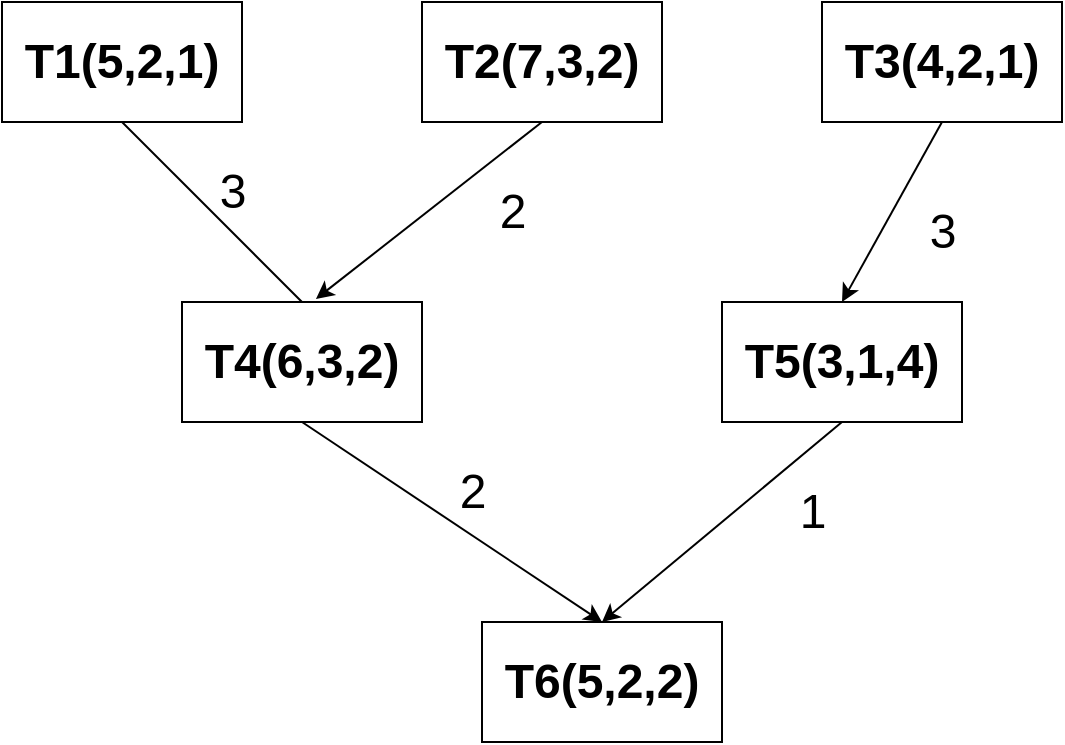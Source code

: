 <mxfile version="18.1.1" type="github">
  <diagram id="W8P-NOtPw1N0tCyrFEZw" name="Page-1">
    <mxGraphModel dx="781" dy="514" grid="1" gridSize="10" guides="1" tooltips="1" connect="1" arrows="1" fold="1" page="1" pageScale="1" pageWidth="827" pageHeight="1169" math="0" shadow="0">
      <root>
        <mxCell id="0" />
        <mxCell id="1" parent="0" />
        <mxCell id="j6OZ_0oorpCZBy5N8ODA-2" value="&lt;font style=&quot;font-size: 24px;&quot;&gt;&lt;b&gt;T1(5,2,1)&lt;/b&gt;&lt;/font&gt;" style="rounded=0;whiteSpace=wrap;html=1;" vertex="1" parent="1">
          <mxGeometry x="110" y="110" width="120" height="60" as="geometry" />
        </mxCell>
        <mxCell id="j6OZ_0oorpCZBy5N8ODA-18" style="edgeStyle=none;rounded=0;orthogonalLoop=1;jettySize=auto;html=1;exitX=0.5;exitY=1;exitDx=0;exitDy=0;entryX=0.5;entryY=0;entryDx=0;entryDy=0;fontSize=24;" edge="1" parent="1" source="j6OZ_0oorpCZBy5N8ODA-9" target="j6OZ_0oorpCZBy5N8ODA-13">
          <mxGeometry relative="1" as="geometry" />
        </mxCell>
        <mxCell id="j6OZ_0oorpCZBy5N8ODA-9" value="&lt;font style=&quot;font-size: 24px;&quot;&gt;&lt;b&gt;T4(6,3,2)&lt;/b&gt;&lt;/font&gt;" style="rounded=0;whiteSpace=wrap;html=1;" vertex="1" parent="1">
          <mxGeometry x="200" y="260" width="120" height="60" as="geometry" />
        </mxCell>
        <mxCell id="j6OZ_0oorpCZBy5N8ODA-16" style="edgeStyle=none;rounded=0;orthogonalLoop=1;jettySize=auto;html=1;exitX=0.5;exitY=1;exitDx=0;exitDy=0;entryX=0.558;entryY=-0.025;entryDx=0;entryDy=0;entryPerimeter=0;fontSize=24;" edge="1" parent="1" source="j6OZ_0oorpCZBy5N8ODA-10" target="j6OZ_0oorpCZBy5N8ODA-9">
          <mxGeometry relative="1" as="geometry" />
        </mxCell>
        <mxCell id="j6OZ_0oorpCZBy5N8ODA-10" value="&lt;font style=&quot;font-size: 24px;&quot;&gt;&lt;b&gt;T2(7,3,2)&lt;/b&gt;&lt;/font&gt;" style="rounded=0;whiteSpace=wrap;html=1;" vertex="1" parent="1">
          <mxGeometry x="320" y="110" width="120" height="60" as="geometry" />
        </mxCell>
        <mxCell id="j6OZ_0oorpCZBy5N8ODA-17" style="edgeStyle=none;rounded=0;orthogonalLoop=1;jettySize=auto;html=1;exitX=0.5;exitY=1;exitDx=0;exitDy=0;entryX=0.5;entryY=0;entryDx=0;entryDy=0;fontSize=24;" edge="1" parent="1" source="j6OZ_0oorpCZBy5N8ODA-11" target="j6OZ_0oorpCZBy5N8ODA-12">
          <mxGeometry relative="1" as="geometry" />
        </mxCell>
        <mxCell id="j6OZ_0oorpCZBy5N8ODA-11" value="&lt;font style=&quot;font-size: 24px;&quot;&gt;&lt;b&gt;T3(4,2,1)&lt;/b&gt;&lt;/font&gt;" style="rounded=0;whiteSpace=wrap;html=1;" vertex="1" parent="1">
          <mxGeometry x="520" y="110" width="120" height="60" as="geometry" />
        </mxCell>
        <mxCell id="j6OZ_0oorpCZBy5N8ODA-19" style="edgeStyle=none;rounded=0;orthogonalLoop=1;jettySize=auto;html=1;exitX=0.5;exitY=1;exitDx=0;exitDy=0;fontSize=24;" edge="1" parent="1" source="j6OZ_0oorpCZBy5N8ODA-12">
          <mxGeometry relative="1" as="geometry">
            <mxPoint x="410" y="420" as="targetPoint" />
          </mxGeometry>
        </mxCell>
        <mxCell id="j6OZ_0oorpCZBy5N8ODA-12" value="&lt;font style=&quot;font-size: 24px;&quot;&gt;&lt;b&gt;T5(3,1,4)&lt;/b&gt;&lt;/font&gt;" style="rounded=0;whiteSpace=wrap;html=1;" vertex="1" parent="1">
          <mxGeometry x="470" y="260" width="120" height="60" as="geometry" />
        </mxCell>
        <mxCell id="j6OZ_0oorpCZBy5N8ODA-13" value="&lt;font style=&quot;font-size: 24px;&quot;&gt;&lt;b&gt;T6(5,2,2)&lt;/b&gt;&lt;/font&gt;" style="rounded=0;whiteSpace=wrap;html=1;" vertex="1" parent="1">
          <mxGeometry x="350" y="420" width="120" height="60" as="geometry" />
        </mxCell>
        <mxCell id="j6OZ_0oorpCZBy5N8ODA-14" value="" style="endArrow=none;html=1;rounded=0;fontSize=24;entryX=0.5;entryY=1;entryDx=0;entryDy=0;exitX=0.5;exitY=0;exitDx=0;exitDy=0;" edge="1" parent="1" source="j6OZ_0oorpCZBy5N8ODA-9" target="j6OZ_0oorpCZBy5N8ODA-2">
          <mxGeometry width="50" height="50" relative="1" as="geometry">
            <mxPoint x="390" y="280" as="sourcePoint" />
            <mxPoint x="440" y="230" as="targetPoint" />
          </mxGeometry>
        </mxCell>
        <mxCell id="j6OZ_0oorpCZBy5N8ODA-20" value="2" style="text;html=1;resizable=0;autosize=1;align=center;verticalAlign=middle;points=[];fillColor=none;strokeColor=none;rounded=0;fontSize=24;" vertex="1" parent="1">
          <mxGeometry x="350" y="200" width="30" height="30" as="geometry" />
        </mxCell>
        <mxCell id="j6OZ_0oorpCZBy5N8ODA-21" value="1" style="text;html=1;resizable=0;autosize=1;align=center;verticalAlign=middle;points=[];fillColor=none;strokeColor=none;rounded=0;fontSize=24;" vertex="1" parent="1">
          <mxGeometry x="500" y="350" width="30" height="30" as="geometry" />
        </mxCell>
        <mxCell id="j6OZ_0oorpCZBy5N8ODA-22" value="3" style="text;html=1;resizable=0;autosize=1;align=center;verticalAlign=middle;points=[];fillColor=none;strokeColor=none;rounded=0;fontSize=24;" vertex="1" parent="1">
          <mxGeometry x="565" y="210" width="30" height="30" as="geometry" />
        </mxCell>
        <mxCell id="j6OZ_0oorpCZBy5N8ODA-23" value="3" style="text;html=1;resizable=0;autosize=1;align=center;verticalAlign=middle;points=[];fillColor=none;strokeColor=none;rounded=0;fontSize=24;" vertex="1" parent="1">
          <mxGeometry x="210" y="190" width="30" height="30" as="geometry" />
        </mxCell>
        <mxCell id="j6OZ_0oorpCZBy5N8ODA-24" value="2" style="text;html=1;resizable=0;autosize=1;align=center;verticalAlign=middle;points=[];fillColor=none;strokeColor=none;rounded=0;fontSize=24;" vertex="1" parent="1">
          <mxGeometry x="330" y="340" width="30" height="30" as="geometry" />
        </mxCell>
      </root>
    </mxGraphModel>
  </diagram>
</mxfile>
